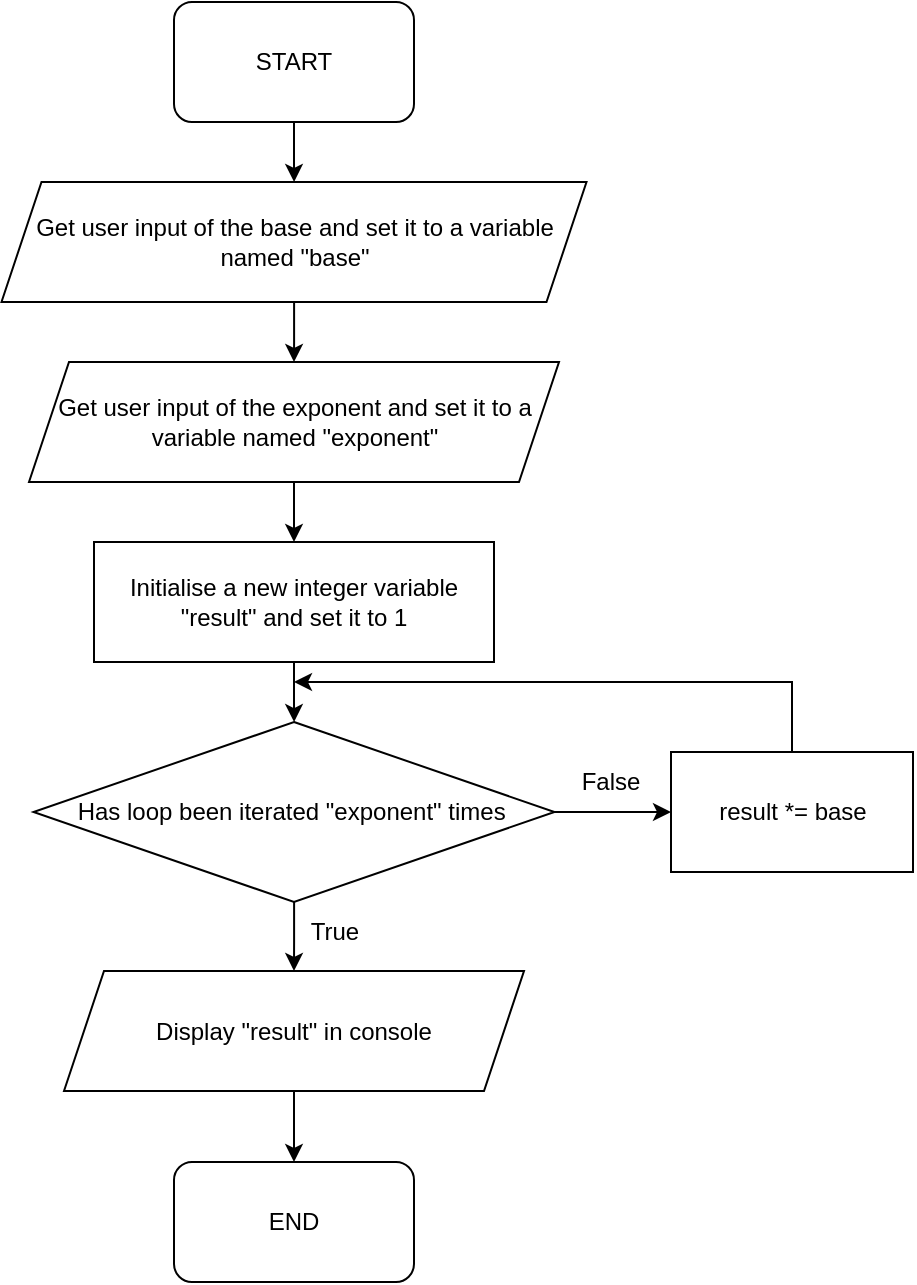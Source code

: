 <mxfile version="20.4.0" type="github">
  <diagram id="C5RBs43oDa-KdzZeNtuy" name="Page-1">
    <mxGraphModel dx="1145" dy="662" grid="1" gridSize="10" guides="1" tooltips="1" connect="1" arrows="1" fold="1" page="1" pageScale="1" pageWidth="827" pageHeight="1169" math="0" shadow="0">
      <root>
        <mxCell id="WIyWlLk6GJQsqaUBKTNV-0" />
        <mxCell id="WIyWlLk6GJQsqaUBKTNV-1" parent="WIyWlLk6GJQsqaUBKTNV-0" />
        <mxCell id="1y4cWWdqRUNmFmRpnOmK-2" value="" style="edgeStyle=orthogonalEdgeStyle;rounded=0;orthogonalLoop=1;jettySize=auto;html=1;" edge="1" parent="WIyWlLk6GJQsqaUBKTNV-1" source="1y4cWWdqRUNmFmRpnOmK-0" target="1y4cWWdqRUNmFmRpnOmK-1">
          <mxGeometry relative="1" as="geometry" />
        </mxCell>
        <mxCell id="1y4cWWdqRUNmFmRpnOmK-0" value="START" style="rounded=1;whiteSpace=wrap;html=1;" vertex="1" parent="WIyWlLk6GJQsqaUBKTNV-1">
          <mxGeometry x="340" y="70" width="120" height="60" as="geometry" />
        </mxCell>
        <mxCell id="1y4cWWdqRUNmFmRpnOmK-16" value="" style="edgeStyle=orthogonalEdgeStyle;rounded=0;orthogonalLoop=1;jettySize=auto;html=1;" edge="1" parent="WIyWlLk6GJQsqaUBKTNV-1" source="1y4cWWdqRUNmFmRpnOmK-1" target="1y4cWWdqRUNmFmRpnOmK-15">
          <mxGeometry relative="1" as="geometry" />
        </mxCell>
        <mxCell id="1y4cWWdqRUNmFmRpnOmK-1" value="Get user input of the base and set it to a variable named &quot;base&quot;" style="shape=parallelogram;perimeter=parallelogramPerimeter;whiteSpace=wrap;html=1;fixedSize=1;" vertex="1" parent="WIyWlLk6GJQsqaUBKTNV-1">
          <mxGeometry x="253.75" y="160" width="292.5" height="60" as="geometry" />
        </mxCell>
        <mxCell id="1y4cWWdqRUNmFmRpnOmK-14" value="" style="edgeStyle=orthogonalEdgeStyle;rounded=0;orthogonalLoop=1;jettySize=auto;html=1;" edge="1" parent="WIyWlLk6GJQsqaUBKTNV-1" source="1y4cWWdqRUNmFmRpnOmK-3" target="1y4cWWdqRUNmFmRpnOmK-5">
          <mxGeometry relative="1" as="geometry" />
        </mxCell>
        <mxCell id="1y4cWWdqRUNmFmRpnOmK-23" value="" style="edgeStyle=orthogonalEdgeStyle;rounded=0;orthogonalLoop=1;jettySize=auto;html=1;" edge="1" parent="WIyWlLk6GJQsqaUBKTNV-1" source="1y4cWWdqRUNmFmRpnOmK-3" target="1y4cWWdqRUNmFmRpnOmK-22">
          <mxGeometry relative="1" as="geometry" />
        </mxCell>
        <mxCell id="1y4cWWdqRUNmFmRpnOmK-3" value="Has loop been iterated &quot;exponent&quot; times&amp;nbsp;" style="rhombus;whiteSpace=wrap;html=1;" vertex="1" parent="WIyWlLk6GJQsqaUBKTNV-1">
          <mxGeometry x="269.75" y="430" width="260.5" height="90" as="geometry" />
        </mxCell>
        <mxCell id="1y4cWWdqRUNmFmRpnOmK-20" value="" style="edgeStyle=orthogonalEdgeStyle;rounded=0;orthogonalLoop=1;jettySize=auto;html=1;" edge="1" parent="WIyWlLk6GJQsqaUBKTNV-1" source="1y4cWWdqRUNmFmRpnOmK-5">
          <mxGeometry relative="1" as="geometry">
            <mxPoint x="400" y="410" as="targetPoint" />
            <Array as="points">
              <mxPoint x="649" y="410" />
            </Array>
          </mxGeometry>
        </mxCell>
        <mxCell id="1y4cWWdqRUNmFmRpnOmK-5" value="result *= base" style="whiteSpace=wrap;html=1;" vertex="1" parent="WIyWlLk6GJQsqaUBKTNV-1">
          <mxGeometry x="588.5" y="445" width="121" height="60" as="geometry" />
        </mxCell>
        <mxCell id="1y4cWWdqRUNmFmRpnOmK-12" value="" style="edgeStyle=orthogonalEdgeStyle;rounded=0;orthogonalLoop=1;jettySize=auto;html=1;" edge="1" parent="WIyWlLk6GJQsqaUBKTNV-1" source="1y4cWWdqRUNmFmRpnOmK-8" target="1y4cWWdqRUNmFmRpnOmK-3">
          <mxGeometry relative="1" as="geometry" />
        </mxCell>
        <mxCell id="1y4cWWdqRUNmFmRpnOmK-8" value="Initialise a new integer variable &quot;result&quot; and set it to 1" style="whiteSpace=wrap;html=1;" vertex="1" parent="WIyWlLk6GJQsqaUBKTNV-1">
          <mxGeometry x="300" y="340" width="200" height="60" as="geometry" />
        </mxCell>
        <mxCell id="1y4cWWdqRUNmFmRpnOmK-13" value="False" style="text;html=1;strokeColor=none;fillColor=none;align=center;verticalAlign=middle;whiteSpace=wrap;rounded=0;" vertex="1" parent="WIyWlLk6GJQsqaUBKTNV-1">
          <mxGeometry x="527.5" y="445" width="61" height="30" as="geometry" />
        </mxCell>
        <mxCell id="1y4cWWdqRUNmFmRpnOmK-17" value="" style="edgeStyle=orthogonalEdgeStyle;rounded=0;orthogonalLoop=1;jettySize=auto;html=1;" edge="1" parent="WIyWlLk6GJQsqaUBKTNV-1" source="1y4cWWdqRUNmFmRpnOmK-15" target="1y4cWWdqRUNmFmRpnOmK-8">
          <mxGeometry relative="1" as="geometry" />
        </mxCell>
        <mxCell id="1y4cWWdqRUNmFmRpnOmK-15" value="Get user input of the exponent and set it to a variable named &quot;exponent&quot;" style="shape=parallelogram;perimeter=parallelogramPerimeter;whiteSpace=wrap;html=1;fixedSize=1;" vertex="1" parent="WIyWlLk6GJQsqaUBKTNV-1">
          <mxGeometry x="267.5" y="250" width="265" height="60" as="geometry" />
        </mxCell>
        <mxCell id="1y4cWWdqRUNmFmRpnOmK-27" value="" style="edgeStyle=orthogonalEdgeStyle;rounded=0;orthogonalLoop=1;jettySize=auto;html=1;" edge="1" parent="WIyWlLk6GJQsqaUBKTNV-1" source="1y4cWWdqRUNmFmRpnOmK-22" target="1y4cWWdqRUNmFmRpnOmK-26">
          <mxGeometry relative="1" as="geometry" />
        </mxCell>
        <mxCell id="1y4cWWdqRUNmFmRpnOmK-22" value="Display &quot;result&quot; in console" style="shape=parallelogram;perimeter=parallelogramPerimeter;whiteSpace=wrap;html=1;fixedSize=1;" vertex="1" parent="WIyWlLk6GJQsqaUBKTNV-1">
          <mxGeometry x="285" y="554.5" width="230" height="60" as="geometry" />
        </mxCell>
        <mxCell id="1y4cWWdqRUNmFmRpnOmK-26" value="END" style="rounded=1;whiteSpace=wrap;html=1;" vertex="1" parent="WIyWlLk6GJQsqaUBKTNV-1">
          <mxGeometry x="340" y="650" width="120" height="60" as="geometry" />
        </mxCell>
        <mxCell id="1y4cWWdqRUNmFmRpnOmK-28" value="True" style="text;html=1;strokeColor=none;fillColor=none;align=center;verticalAlign=middle;whiteSpace=wrap;rounded=0;" vertex="1" parent="WIyWlLk6GJQsqaUBKTNV-1">
          <mxGeometry x="390" y="520" width="61" height="30" as="geometry" />
        </mxCell>
      </root>
    </mxGraphModel>
  </diagram>
</mxfile>
